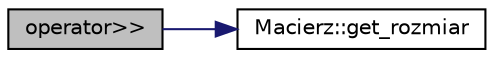 digraph "operator&gt;&gt;"
{
  edge [fontname="Helvetica",fontsize="10",labelfontname="Helvetica",labelfontsize="10"];
  node [fontname="Helvetica",fontsize="10",shape=record];
  rankdir="LR";
  Node1 [label="operator\>\>",height=0.2,width=0.4,color="black", fillcolor="grey75", style="filled" fontcolor="black"];
  Node1 -> Node2 [color="midnightblue",fontsize="10",style="solid",fontname="Helvetica"];
  Node2 [label="Macierz::get_rozmiar",height=0.2,width=0.4,color="black", fillcolor="white", style="filled",URL="$class_macierz.html#a53f82ec5dc1257c56062f6388a5db84a",tooltip="Metoda pobiera rozmiar macierzy. "];
}
